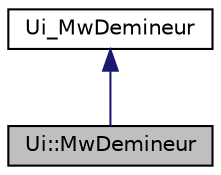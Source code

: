 digraph "Ui::MwDemineur"
{
  edge [fontname="Helvetica",fontsize="10",labelfontname="Helvetica",labelfontsize="10"];
  node [fontname="Helvetica",fontsize="10",shape=record];
  Node2 [label="Ui::MwDemineur",height=0.2,width=0.4,color="black", fillcolor="grey75", style="filled", fontcolor="black"];
  Node3 -> Node2 [dir="back",color="midnightblue",fontsize="10",style="solid",fontname="Helvetica"];
  Node3 [label="Ui_MwDemineur",height=0.2,width=0.4,color="black", fillcolor="white", style="filled",URL="$class_ui___mw_demineur.html"];
}
